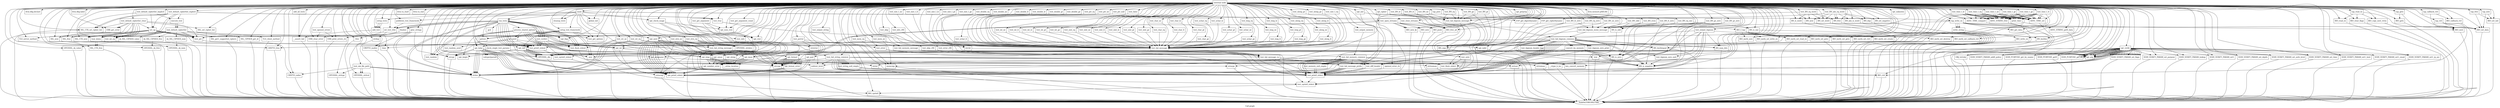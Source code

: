 digraph "Call graph" {
	label="Call graph";

	Node0x558618027050 [shape=record,label="{external node}"];
	Node0x558618027050 -> Node0x5586180270f0;
	Node0x558618027050 -> Node0x5586180271c0;
	Node0x558618027050 -> Node0x558618027390;
	Node0x558618027050 -> Node0x558617fc3070;
	Node0x558618027050 -> Node0x558617fc3380;
	Node0x558618027050 -> Node0x5586180274c0;
	Node0x558618027050 -> Node0x558617fc3150;
	Node0x558618027050 -> Node0x558617fc31c0;
	Node0x558618027050 -> Node0x558617fc32a0;
	Node0x558618027050 -> Node0x558617fc3670;
	Node0x558618027050 -> Node0x558617fc3310;
	Node0x558618027050 -> Node0x558617fc3710;
	Node0x558618027050 -> Node0x558617fc3740;
	Node0x558618027050 -> Node0x558617fc33f0;
	Node0x558618027050 -> Node0x558617fc3420;
	Node0x558618027050 -> Node0x558617fc34d0;
	Node0x558618027050 -> Node0x558617fc3540;
	Node0x558618027050 -> Node0x55861826af60;
	Node0x558618027050 -> Node0x55861826b0f0;
	Node0x558618027050 -> Node0x55861826b3e0;
	Node0x558618027050 -> Node0x55861826b310;
	Node0x558618027050 -> Node0x55861826b270;
	Node0x558618027050 -> Node0x558618027190;
	Node0x558618027050 -> Node0x55861826b510;
	Node0x558618027050 -> Node0x55861826b5e0;
	Node0x558618027050 -> Node0x55861826b680;
	Node0x558618027050 -> Node0x55861826b6f0;
	Node0x558618027050 -> Node0x55861826b760;
	Node0x558618027050 -> Node0x55861826b790;
	Node0x558618027050 -> Node0x55861826b9f0;
	Node0x558618027050 -> Node0x55861826bbe0;
	Node0x558618027050 -> Node0x55861826bc50;
	Node0x558618027050 -> Node0x55861826bcf0;
	Node0x558618027050 -> Node0x55861826bd90;
	Node0x558618027050 -> Node0x55861826be30;
	Node0x558618027050 -> Node0x55861826cf10;
	Node0x558618027050 -> Node0x55861826cfb0;
	Node0x558618027050 -> Node0x55861826d050;
	Node0x558618027050 -> Node0x55861826d0c0;
	Node0x558618027050 -> Node0x55861826d130;
	Node0x558618027050 -> Node0x55861826d240;
	Node0x558618027050 -> Node0x55861826d2b0;
	Node0x558618027050 -> Node0x558618030250;
	Node0x558618027050 -> Node0x5586180301e0;
	Node0x558618027050 -> Node0x558618030390;
	Node0x558618027050 -> Node0x5586180303c0;
	Node0x558618027050 -> Node0x558618030470;
	Node0x558618027050 -> Node0x558618030540;
	Node0x558618027050 -> Node0x5586180308f0;
	Node0x558618027050 -> Node0x558618030a00;
	Node0x558618027050 -> Node0x558618030b10;
	Node0x558618027050 -> Node0x558618030810;
	Node0x558618027050 -> Node0x558618030b40;
	Node0x558618027050 -> Node0x55861826ba20;
	Node0x558618027050 -> Node0x55861826d160;
	Node0x558618027050 -> Node0x55861826bed0;
	Node0x558618027050 -> Node0x55861826bb40;
	Node0x558618027050 -> Node0x5586180305e0;
	Node0x558618027050 -> Node0x55861826b8b0;
	Node0x558618027050 -> Node0x558618030db0;
	Node0x558618027050 -> Node0x558618030de0;
	Node0x558618027050 -> Node0x55861826b160;
	Node0x558618027050 -> Node0x558618030ff0;
	Node0x558618027050 -> Node0x558618031020;
	Node0x558618027050 -> Node0x558618031090;
	Node0x558618027050 -> Node0x5586180321a0;
	Node0x558618027050 -> Node0x55861826c220;
	Node0x558618027050 -> Node0x55861826c3a0;
	Node0x558618027050 -> Node0x55861826c3d0;
	Node0x558618027050 -> Node0x55861826c540;
	Node0x558618027050 -> Node0x55861826c570;
	Node0x558618027050 -> Node0x558617fc30a0;
	Node0x558618027050 -> Node0x55861826c740;
	Node0x558618027050 -> Node0x55861826c7e0;
	Node0x558618027050 -> Node0x55861826c880;
	Node0x558618027050 -> Node0x55861826c920;
	Node0x558618027050 -> Node0x5586180293c0;
	Node0x558618027050 -> Node0x558618029460;
	Node0x558618027050 -> Node0x558618029500;
	Node0x558618027050 -> Node0x5586180295a0;
	Node0x558618027050 -> Node0x558618029640;
	Node0x558618027050 -> Node0x5586180296e0;
	Node0x558618027050 -> Node0x558618029780;
	Node0x558618027050 -> Node0x558618029820;
	Node0x558618027050 -> Node0x5586180298c0;
	Node0x558618027050 -> Node0x558618029960;
	Node0x558618027050 -> Node0x558618029a00;
	Node0x558618027050 -> Node0x558618029aa0;
	Node0x558618027050 -> Node0x558618029b40;
	Node0x558618027050 -> Node0x558618029be0;
	Node0x558618027050 -> Node0x558618029c80;
	Node0x558618027050 -> Node0x558618029d20;
	Node0x558618027050 -> Node0x558618029dc0;
	Node0x558618027050 -> Node0x558618029e60;
	Node0x558618027050 -> Node0x558618029f00;
	Node0x558618027050 -> Node0x558618029fa0;
	Node0x558618027050 -> Node0x55861802a040;
	Node0x558618027050 -> Node0x55861802a0e0;
	Node0x558618027050 -> Node0x55861802a180;
	Node0x558618027050 -> Node0x55861802a220;
	Node0x558618027050 -> Node0x55861802a2c0;
	Node0x558618027050 -> Node0x55861802a360;
	Node0x558618027050 -> Node0x55861802a400;
	Node0x558618027050 -> Node0x55861802a4a0;
	Node0x558618027050 -> Node0x55861802a540;
	Node0x558618027050 -> Node0x55861802a5e0;
	Node0x558618027050 -> Node0x55861802a680;
	Node0x558618027050 -> Node0x55861802a720;
	Node0x558618027050 -> Node0x55861802a7c0;
	Node0x558618027050 -> Node0x55861802a860;
	Node0x558618027050 -> Node0x55861802a900;
	Node0x558618027050 -> Node0x55861802a9a0;
	Node0x558618027050 -> Node0x55861802aa40;
	Node0x558618027050 -> Node0x55861802aae0;
	Node0x558618027050 -> Node0x55861802ab80;
	Node0x558618027050 -> Node0x55861802ac20;
	Node0x558618027050 -> Node0x55861802acc0;
	Node0x558618027050 -> Node0x55861802ad60;
	Node0x558618027050 -> Node0x55861802ae00;
	Node0x558618027050 -> Node0x55861802aea0;
	Node0x558618027050 -> Node0x55861802af40;
	Node0x558618027050 -> Node0x55861802afe0;
	Node0x558618027050 -> Node0x558617fc3230;
	Node0x558618027050 -> Node0x558618027450;
	Node0x558618027050 -> Node0x55861802b0e0;
	Node0x558618027050 -> Node0x55861802b180;
	Node0x558618027050 -> Node0x55861802b340;
	Node0x558618027050 -> Node0x55861802b370;
	Node0x558618027050 -> Node0x55861802b4b0;
	Node0x558618027050 -> Node0x55861802b550;
	Node0x558618027050 -> Node0x5586180311c0;
	Node0x558618027050 -> Node0x5586180311f0;
	Node0x558618027050 -> Node0x558618031330;
	Node0x558618027050 -> Node0x558618031440;
	Node0x558618027050 -> Node0x558618031470;
	Node0x558618027050 -> Node0x558618031570;
	Node0x558618027050 -> Node0x5586180316d0;
	Node0x558618027050 -> Node0x558618031740;
	Node0x558618027050 -> Node0x5586180318a0;
	Node0x558618027050 -> Node0x5586180318d0;
	Node0x558618027050 -> Node0x558618031990;
	Node0x558618027050 -> Node0x558618031a50;
	Node0x558618027050 -> Node0x558618031b50;
	Node0x558618027050 -> Node0x558618031cd0;
	Node0x558618027050 -> Node0x558618031d00;
	Node0x558618027050 -> Node0x558618031d70;
	Node0x558618027050 -> Node0x558618031ec0;
	Node0x558618027050 -> Node0x558618031f30;
	Node0x558618027050 -> Node0x558618032080;
	Node0x558618027050 -> Node0x5586180320f0;
	Node0x558618027050 -> Node0x55861802b730;
	Node0x558618027050 -> Node0x55861802b7d0;
	Node0x558618027050 -> Node0x55861802b840;
	Node0x558618027050 -> Node0x55861802b930;
	Node0x558618027050 -> Node0x55861802b960;
	Node0x558618027050 -> Node0x55861802ba60;
	Node0x558618027050 -> Node0x55861802bb00;
	Node0x558618027050 -> Node0x55861802ba90;
	Node0x558618027050 -> Node0x55861802bc90;
	Node0x558618027050 -> Node0x55861802bed0;
	Node0x558618027050 -> Node0x55861802bf40;
	Node0x558618027050 -> Node0x55861802bf70;
	Node0x558618027050 -> Node0x55861802c020;
	Node0x558618027050 -> Node0x55861802c230;
	Node0x558618027050 -> Node0x55861802c2a0;
	Node0x558618027050 -> Node0x55861802c2d0;
	Node0x558618027050 -> Node0x55861802c500;
	Node0x558618027050 -> Node0x55861802c5d0;
	Node0x558618027050 -> Node0x55861802c6d0;
	Node0x558618027050 -> Node0x55861802c700;
	Node0x558618027050 -> Node0x55861802c880;
	Node0x558618027050 -> Node0x55861802ca00;
	Node0x558618027050 -> Node0x55861802cb80;
	Node0x558618027050 -> Node0x55861802cd00;
	Node0x558618027050 -> Node0x55861802cef0;
	Node0x558618027050 -> Node0x55861802cf60;
	Node0x558618027050 -> Node0x55861826b920;
	Node0x558618027050 -> Node0x55861826cb20;
	Node0x558618027050 -> Node0x55861802cf90;
	Node0x558618027050 -> Node0x55861802d160;
	Node0x558618027050 -> Node0x55861802d1d0;
	Node0x558618027050 -> Node0x55861802d310;
	Node0x558618027050 -> Node0x55861808ba80;
	Node0x558618027050 -> Node0x55861808baf0;
	Node0x558618027050 -> Node0x55861808bbe0;
	Node0x558618027050 -> Node0x55861826cd50;
	Node0x558618027050 -> Node0x55861808bc10;
	Node0x558618027050 -> Node0x55861808bcd0;
	Node0x558618027050 -> Node0x55861808bec0;
	Node0x558618027050 -> Node0x55861808bf70;
	Node0x558618027050 -> Node0x55861808bfa0;
	Node0x558618027050 -> Node0x55861808c220;
	Node0x558618027050 -> Node0x55861808c250;
	Node0x558618027050 -> Node0x55861808c440;
	Node0x558618027050 -> Node0x55861808c470;
	Node0x558618027050 -> Node0x55861808c660;
	Node0x558618027050 -> Node0x55861826cce0;
	Node0x558618027050 -> Node0x55861808c690;
	Node0x558618027050 -> Node0x55861808c850;
	Node0x558618027050 -> Node0x55861808c8c0;
	Node0x558618027050 -> Node0x55861808c930;
	Node0x558618027050 -> Node0x55861808c9a0;
	Node0x558618027050 -> Node0x55861808ca10;
	Node0x558618027050 -> Node0x55861808ce90;
	Node0x558618027050 -> Node0x55861808cf00;
	Node0x558618027050 -> Node0x55861808cf70;
	Node0x558618027050 -> Node0x55861808cfe0;
	Node0x558618027050 -> Node0x55861808d050;
	Node0x558618027050 -> Node0x55861808d8d0;
	Node0x558618027050 -> Node0x55861808d940;
	Node0x558618027050 -> Node0x55861808d9b0;
	Node0x558618027050 -> Node0x55861808da20;
	Node0x558618027050 -> Node0x55861826cbc0;
	Node0x558618027050 -> Node0x55861808dd90;
	Node0x558618027050 -> Node0x55861808dd20;
	Node0x558618027050 -> Node0x55861808de70;
	Node0x558618027050 -> Node0x55861826cc70;
	Node0x558618027050 -> Node0x55861808df40;
	Node0x558618027050 -> Node0x558618030a70;
	Node0x558618027050 -> Node0x558618030960;
	Node0x558618027050 -> Node0x55861826cb50;
	Node0x558618027050 -> Node0x5586180305b0;
	Node0x558618027050 -> Node0x55861808dfa0;
	Node0x558618027050 -> Node0x55861808e130;
	Node0x558618027050 -> Node0x55861808e1a0;
	Node0x558618027050 -> Node0x558618030880;
	Node0x558618027050 -> Node0x55861808e2a0;
	Node0x558618027050 -> Node0x55861826cdf0;
	Node0x558618027050 -> Node0x55861808e340;
	Node0x558618027050 -> Node0x558618030c80;
	Node0x558618027050 -> Node0x55861826bad0;
	Node0x558618027050 -> Node0x55861808e440;
	Node0x558618027050 -> Node0x55861826ce60;
	Node0x558618027050 -> Node0x55861808e540;
	Node0x558618027050 -> Node0x55861802b1b0;
	Node0x558618027050 -> Node0x558617fdde20;
	Node0x558618027050 -> Node0x558617fde530;
	Node0x558618027050 -> Node0x558618031610;
	Node0x558618027050 -> Node0x558617fde6c0;
	Node0x558618027050 -> Node0x558617fde830;
	Node0x558618027050 -> Node0x5586180317e0;
	Node0x558618027050 -> Node0x558617fdeed0;
	Node0x558618027050 -> Node0x558617fdef40;
	Node0x558618027050 -> Node0x5586180313d0;
	Node0x558618027050 -> Node0x558617fdf1b0;
	Node0x558618027050 -> Node0x558618030650;
	Node0x558618027050 -> Node0x55861808e080;
	Node0x558618027050 -> Node0x558617fdf560;
	Node0x558618027050 -> Node0x558617fdfbe0;
	Node0x558618027050 -> Node0x558617fdf600;
	Node0x558618027050 -> Node0x558617fdfe40;
	Node0x558618027050 -> Node0x558617fdf590;
	Node0x558618027050 -> Node0x558617fe0030;
	Node0x558618027050 -> Node0x558617fdf700;
	Node0x558618027050 -> Node0x558617fe00d0;
	Node0x558618027050 -> Node0x558617fdf770;
	Node0x558618027050 -> Node0x558617fe0230;
	Node0x558618027050 -> Node0x558617fdf7e0;
	Node0x558618027050 -> Node0x558617fe43c0;
	Node0x558618027050 -> Node0x558617fdf850;
	Node0x558618027050 -> Node0x558617fe44d0;
	Node0x558618027050 -> Node0x558617fdf8c0;
	Node0x558618027050 -> Node0x558617fe45c0;
	Node0x558618027050 -> Node0x558617fdf930;
	Node0x558618027050 -> Node0x558617fdfc50;
	Node0x558618027050 -> Node0x558617fe4660;
	Node0x558618027050 -> Node0x558617fdfc80;
	Node0x558618027050 -> Node0x558617fe4460;
	Node0x558618027050 -> Node0x558617fe0170;
	Node0x558618027050 -> Node0x558617fdfee0;
	Node0x558618027050 -> Node0x558617fdfe70;
	Node0x558618027050 -> Node0x558617fdff90;
	Node0x558618027050 -> Node0x558617fdfcf0;
	Node0x558618027050 -> Node0x558617fe48d0;
	Node0x5586180271c0 [shape=record,label="{test_default_cipherlist_implicit}"];
	Node0x5586180271c0 -> Node0x558618027120;
	Node0x5586180271c0 -> Node0x5586180272e0;
	Node0x5586180271c0 -> Node0x558618027270;
	Node0x5586180270f0 [shape=record,label="{setup_tests}"];
	Node0x5586180270f0 -> Node0x558618027190;
	Node0x5586180270f0 -> Node0x558618027190;
	Node0x5586180270f0 -> Node0x558618027190;
	Node0x558618027390 [shape=record,label="{test_default_cipherlist_explicit}"];
	Node0x558618027390 -> Node0x558618027120;
	Node0x558618027390 -> Node0x5586180274c0;
	Node0x558618027390 -> Node0x558618027450;
	Node0x558618027390 -> Node0x5586180274c0;
	Node0x558618027390 -> Node0x558618027450;
	Node0x558618027390 -> Node0x558618027270;
	Node0x558618027390 -> Node0x5586180272e0;
	Node0x558618027390 -> Node0x558618027270;
	Node0x558617fc3070 [shape=record,label="{test_default_cipherlist_clear}"];
	Node0x558617fc3070 -> Node0x558618027120;
	Node0x558617fc3070 -> Node0x5586180274c0;
	Node0x558617fc3070 -> Node0x558617fc30a0;
	Node0x558617fc3070 -> Node0x558617fc3150;
	Node0x558617fc3070 -> Node0x558617fc30a0;
	Node0x558617fc3070 -> Node0x558617fc31c0;
	Node0x558617fc3070 -> Node0x558617fc3230;
	Node0x558617fc3070 -> Node0x558617fc32a0;
	Node0x558617fc3070 -> Node0x558617fc30a0;
	Node0x558617fc3070 -> Node0x558617fc3150;
	Node0x558617fc3070 -> Node0x558617fc30a0;
	Node0x558617fc3070 -> Node0x558617fc3310;
	Node0x558617fc3070 -> Node0x558618027270;
	Node0x558617fc34d0 [shape=record,label="{SSL_CTX_new}"];
	Node0x558617fc34d0 -> Node0x558618027080;
	Node0x558617fc3540 [shape=record,label="{TLS_client_method}"];
	Node0x558617fc3540 -> Node0x558618027080;
	Node0x5586180272e0 [shape=record,label="{execute_test}"];
	Node0x5586180272e0 -> Node0x55861826af30;
	Node0x5586180272e0 -> Node0x55861826af30;
	Node0x55861826af30 [shape=record,label="{test_default_cipherlist}"];
	Node0x55861826af30 -> Node0x558617fc31c0;
	Node0x55861826af30 -> Node0x558617fc3230;
	Node0x55861826af30 -> Node0x55861826af60;
	Node0x55861826af30 -> Node0x558617fc3230;
	Node0x55861826af30 -> Node0x55861826b010;
	Node0x55861826af30 -> Node0x558617fc30a0;
	Node0x55861826af30 -> Node0x55861826b080;
	Node0x55861826af30 -> Node0x55861826b0f0;
	Node0x55861826af30 -> Node0x558617fc30a0;
	Node0x55861826af30 -> Node0x55861826b160;
	Node0x55861826af30 -> Node0x55861826b1d0;
	Node0x55861826af30 -> Node0x558617fc3310;
	Node0x55861826af60 [shape=record,label="{SSL_get1_supported_ciphers}"];
	Node0x55861826af60 -> Node0x558618027080;
	Node0x55861826b010 [shape=record,label="{sk_SSL_CIPHER_num}"];
	Node0x55861826b010 -> Node0x55861826b270;
	Node0x55861826bc50 [shape=record,label="{set_test_title}"];
	Node0x55861826bc50 -> Node0x55861826bcf0;
	Node0x55861826bc50 -> Node0x55861826bd90;
	Node0x55861826b080 [shape=record,label="{sk_SSL_CIPHER_value}"];
	Node0x55861826b080 -> Node0x55861826b310;
	Node0x55861826b0f0 [shape=record,label="{SSL_CIPHER_get_id}"];
	Node0x55861826b0f0 -> Node0x558618027080;
	Node0x55861802ab80 [shape=record,label="{test_double_ne}"];
	Node0x55861802ab80 -> Node0x55861826c5e0;
	Node0x55861802ac20 [shape=record,label="{test_double_lt}"];
	Node0x55861802ac20 -> Node0x55861826c5e0;
	Node0x55861802acc0 [shape=record,label="{test_double_le}"];
	Node0x55861802acc0 -> Node0x55861826c5e0;
	Node0x55861802ad60 [shape=record,label="{test_double_gt}"];
	Node0x55861802ad60 -> Node0x55861826c5e0;
	Node0x558617fdf8c0 [shape=record,label="{BIO_meth_set_destroy}"];
	Node0x558617fdf8c0 -> Node0x558618027080;
	Node0x558617fe45c0 [shape=record,label="{tap_callback_ctrl}"];
	Node0x558617fe45c0 -> Node0x558617fdfc50;
	Node0x558617fe45c0 -> Node0x558617fe4660;
	Node0x558617fdf930 [shape=record,label="{BIO_meth_set_callback_ctrl}"];
	Node0x558617fdf930 -> Node0x558618027080;
	Node0x558617fdfc50 [shape=record,label="{BIO_next}"];
	Node0x558617fdfc50 -> Node0x558618027080;
	Node0x558617fe4660 [shape=record,label="{BIO_callback_ctrl}"];
	Node0x558617fe4660 -> Node0x558618027080;
	Node0x558617fdfc80 [shape=record,label="{BIO_set_data}"];
	Node0x558617fdfc80 -> Node0x558618027080;
	Node0x558617fe4460 [shape=record,label="{BIO_set_init}"];
	Node0x558617fe4460 -> Node0x558618027080;
	Node0x558617fe0170 [shape=record,label="{BIO_gets}"];
	Node0x558617fe0170 -> Node0x558618027080;
	Node0x558617fdfee0 [shape=record,label="{BIO_read_ex}"];
	Node0x558617fdfee0 -> Node0x558618027080;
	Node0x558617fdfe70 [shape=record,label="{BIO_clear_flags}"];
	Node0x558617fdfe70 -> Node0x558618027080;
	Node0x558617fdff90 [shape=record,label="{BIO_copy_next_retry}"];
	Node0x558617fdff90 -> Node0x558618027080;
	Node0x558617fdfcf0 [shape=record,label="{BIO_get_data}"];
	Node0x558617fdfcf0 -> Node0x558618027080;
	Node0x558617fdfda0 [shape=record,label="{write_string}"];
	Node0x558617fdfda0 -> Node0x558617fe48d0;
	Node0x558617fe48d0 [shape=record,label="{BIO_write_ex}"];
	Node0x558617fe48d0 -> Node0x558618027080;
	Node0x55861802ae00 [shape=record,label="{test_double_ge}"];
	Node0x55861802ae00 -> Node0x55861826c5e0;
	Node0x55861802aea0 [shape=record,label="{test_ptr_eq}"];
	Node0x55861802aea0 -> Node0x55861826c5e0;
	Node0x55861802af40 [shape=record,label="{test_ptr_ne}"];
	Node0x55861802af40 -> Node0x55861826c5e0;
	Node0x55861802afe0 [shape=record,label="{test_ptr_null}"];
	Node0x55861802afe0 -> Node0x55861826c5e0;
	Node0x558618031610 [shape=record,label="{test_fail_bignum_message}"];
	Node0x558618031610 -> Node0x558617fde5d0;
	Node0x558618031610 -> Node0x55861826d160;
	Node0x558617fde5d0 [shape=record,label="{test_fail_bignum_common}"];
	Node0x558617fde5d0 -> Node0x558618030db0;
	Node0x558617fde5d0 -> Node0x558617fde6c0;
	Node0x558617fde5d0 -> Node0x558618031b50;
	Node0x558617fde5d0 -> Node0x558617fde6c0;
	Node0x558617fde5d0 -> Node0x558618031b50;
	Node0x558617fde5d0 -> Node0x558617fde600;
	Node0x558617fde5d0 -> Node0x558617fde7c0;
	Node0x558617fde5d0 -> Node0x558617fddca0;
	Node0x558617fde5d0 -> Node0x558617fde600;
	Node0x558617fde5d0 -> Node0x558617fde7c0;
	Node0x558617fde5d0 -> Node0x558617fde7c0;
	Node0x558617fde5d0 -> Node0x558618031570;
	Node0x558617fde5d0 -> Node0x558617fddca0;
	Node0x558617fde5d0 -> Node0x558617fde600;
	Node0x558617fde5d0 -> Node0x558618030250;
	Node0x558617fde5d0 -> Node0x55861826d160;
	Node0x558617fde5d0 -> Node0x558617fde830;
	Node0x558617fde5d0 -> Node0x558617fde830;
	Node0x558617fde5d0 -> Node0x558617fdecb0;
	Node0x558617fde5d0 -> Node0x558617fdecb0;
	Node0x558617fde5d0 -> Node0x55861826d160;
	Node0x558617fde5d0 -> Node0x55861826d160;
	Node0x558617fde5d0 -> Node0x55861826d160;
	Node0x558617fde5d0 -> Node0x55861826d160;
	Node0x558617fde5d0 -> Node0x55861826d160;
	Node0x558617fde5d0 -> Node0x55861826d160;
	Node0x558617fde5d0 -> Node0x55861826ce60;
	Node0x558617fde5d0 -> Node0x558617fc3740;
	Node0x558617fde6c0 [shape=record,label="{BN_num_bits}"];
	Node0x558617fde6c0 -> Node0x558618027080;
	Node0x558617fde600 [shape=record,label="{test_bignum_header_line}"];
	Node0x558617fde600 -> Node0x55861826d160;
	Node0x558617fde7c0 [shape=record,label="{test_bignum_zero_print}"];
	Node0x558617fde7c0 -> Node0x558617fded80;
	Node0x558617fde7c0 -> Node0x55861826d160;
	Node0x558617fde830 [shape=record,label="{BN_bn2binpad}"];
	Node0x558617fde830 -> Node0x558618027080;
	Node0x558617fdecb0 [shape=record,label="{convert_bn_memory}"];
	Node0x558617fdecb0 -> Node0x558618031740;
	Node0x558617fdecb0 -> Node0x558617fdee50;
	Node0x558617fdecb0 -> Node0x558618031b50;
	Node0x558617fdecb0 -> Node0x558618031b50;
	Node0x558617fdecb0 -> Node0x558618031b50;
	Node0x558617fdecb0 -> Node0x55861826d2b0;
	Node0x558617fdecb0 -> Node0x5586180301e0;
	Node0x558617fdee50 [shape=record,label="{hex_convert_memory}"];
	Node0x558617fded80 [shape=record,label="{test_bignum_zero_null}"];
	Node0x558617fded80 -> Node0x558618031b50;
	Node0x5586180317e0 [shape=record,label="{test_fail_bignum_mono_message}"];
	Node0x5586180317e0 -> Node0x558617fde5d0;
	Node0x5586180317e0 -> Node0x55861826d160;
	Node0x558617fdeed0 [shape=record,label="{test_output_bignum}"];
	Node0x558617fdeed0 -> Node0x558618031740;
	Node0x558617fdeed0 -> Node0x558617fded80;
	Node0x558617fdeed0 -> Node0x55861826d160;
	Node0x558617fdeed0 -> Node0x558617fde6c0;
	Node0x558617fdeed0 -> Node0x558617fdef40;
	Node0x558617fdeed0 -> Node0x558617fdee50;
	Node0x558617fdeed0 -> Node0x558618031b50;
	Node0x558617fdeed0 -> Node0x55861826d160;
	Node0x558617fdeed0 -> Node0x558617fde5d0;
	Node0x558617fdef40 [shape=record,label="{BN_bn2bin}"];
	Node0x558617fdef40 -> Node0x558618027080;
	Node0x5586180313d0 [shape=record,label="{test_fail_memory_message}"];
	Node0x5586180313d0 -> Node0x558617fdf180;
	Node0x5586180313d0 -> Node0x55861826d160;
	Node0x558617fdf180 [shape=record,label="{test_fail_memory_common}"];
	Node0x558617fdf180 -> Node0x558618030db0;
	Node0x558617fdf180 -> Node0x558617fdf220;
	Node0x558617fdf180 -> Node0x558617fddca0;
	Node0x558617fdf180 -> Node0x558617fdf220;
	Node0x558617fdf180 -> Node0x558617fdf220;
	Node0x558617fdf180 -> Node0x558618031330;
	Node0x558617fdf180 -> Node0x558617fddca0;
	Node0x558617fdf180 -> Node0x558617fdee50;
	Node0x558617fdf180 -> Node0x558617fdee50;
	Node0x558617fdf180 -> Node0x55861826d160;
	Node0x558617fdf180 -> Node0x558617fdf220;
	Node0x558617fdf180 -> Node0x55861826d160;
	Node0x558617fdf180 -> Node0x558617fdf220;
	Node0x558617fdf180 -> Node0x55861826d160;
	Node0x558617fdf180 -> Node0x55861826d160;
	Node0x558617fdf180 -> Node0x55861826ce60;
	Node0x558617fdf220 [shape=record,label="{test_memory_null_empty}"];
	Node0x558617fdf220 -> Node0x55861826d160;
	Node0x558617fdf220 -> Node0x55861826d160;
	Node0x558617fdf1b0 [shape=record,label="{test_output_memory}"];
	Node0x558617fdf1b0 -> Node0x558617fdf180;
	Node0x558617fc3380 [shape=record,label="{llvm.dbg.declare}"];
	Node0x558618027120 [shape=record,label="{set_up}"];
	Node0x558618027120 -> Node0x558617fc33f0;
	Node0x558618027120 -> Node0x558617fc3230;
	Node0x558618027120 -> Node0x558617fc3420;
	Node0x558618027120 -> Node0x558617fc34d0;
	Node0x558618027120 -> Node0x558617fc3230;
	Node0x558618027120 -> Node0x558617fc3540;
	Node0x558618027120 -> Node0x558617fc34d0;
	Node0x558618027120 -> Node0x558617fc3230;
	Node0x558618027120 -> Node0x558618027270;
	Node0x5586180274c0 [shape=record,label="{SSL_CTX_set_cipher_list}"];
	Node0x5586180274c0 -> Node0x558618027080;
	Node0x558617fc3150 [shape=record,label="{ERR_get_error}"];
	Node0x558617fc3150 -> Node0x558618027080;
	Node0x558617fc31c0 [shape=record,label="{SSL_new}"];
	Node0x558617fc31c0 -> Node0x558618027080;
	Node0x558617fc32a0 [shape=record,label="{SSL_set_cipher_list}"];
	Node0x558617fc32a0 -> Node0x558618027080;
	Node0x558617fc3670 [shape=record,label="{llvm.dbg.label}"];
	Node0x558617fc3310 [shape=record,label="{SSL_free}"];
	Node0x558617fc3310 -> Node0x558618027080;
	Node0x558618027270 [shape=record,label="{tear_down}"];
	Node0x558618027270 -> Node0x558617fc3710;
	Node0x558618027270 -> Node0x558617fc3710;
	Node0x558618027270 -> Node0x558617fc3740;
	Node0x558617fc3710 [shape=record,label="{SSL_CTX_free}"];
	Node0x558617fc3710 -> Node0x558618027080;
	Node0x558617fc3740 [shape=record,label="{CRYPTO_free}"];
	Node0x558617fc3740 -> Node0x558618027080;
	Node0x558617fc33f0 [shape=record,label="{CRYPTO_zalloc}"];
	Node0x558617fc33f0 -> Node0x558618027080;
	Node0x558617fc3420 [shape=record,label="{TLS_server_method}"];
	Node0x558617fc3420 -> Node0x558618027080;
	Node0x55861802a0e0 [shape=record,label="{test_long_lt}"];
	Node0x55861802a0e0 -> Node0x55861826c5e0;
	Node0x55861802a180 [shape=record,label="{test_long_le}"];
	Node0x55861802a180 -> Node0x55861826c5e0;
	Node0x55861802a220 [shape=record,label="{test_long_gt}"];
	Node0x55861802a220 -> Node0x55861826c5e0;
	Node0x55861802a2c0 [shape=record,label="{test_long_ge}"];
	Node0x55861802a2c0 -> Node0x55861826c5e0;
	Node0x55861802a360 [shape=record,label="{test_ulong_eq}"];
	Node0x55861802a360 -> Node0x55861826c5e0;
	Node0x55861802a400 [shape=record,label="{test_ulong_ne}"];
	Node0x55861802a400 -> Node0x55861826c5e0;
	Node0x55861802a4a0 [shape=record,label="{test_ulong_lt}"];
	Node0x55861802a4a0 -> Node0x55861826c5e0;
	Node0x55861802a540 [shape=record,label="{test_ulong_le}"];
	Node0x55861802a540 -> Node0x55861826c5e0;
	Node0x55861802a5e0 [shape=record,label="{test_ulong_gt}"];
	Node0x55861802a5e0 -> Node0x55861826c5e0;
	Node0x55861802a680 [shape=record,label="{test_ulong_ge}"];
	Node0x55861802a680 -> Node0x55861826c5e0;
	Node0x55861802a720 [shape=record,label="{test_size_t_eq}"];
	Node0x55861802a720 -> Node0x55861826c5e0;
	Node0x55861802a7c0 [shape=record,label="{test_size_t_ne}"];
	Node0x55861802a7c0 -> Node0x55861826c5e0;
	Node0x55861802a860 [shape=record,label="{test_size_t_lt}"];
	Node0x55861802a860 -> Node0x55861826c5e0;
	Node0x55861802a900 [shape=record,label="{test_size_t_le}"];
	Node0x55861802a900 -> Node0x55861826c5e0;
	Node0x55861802a9a0 [shape=record,label="{test_size_t_gt}"];
	Node0x55861802a9a0 -> Node0x55861826c5e0;
	Node0x55861802aa40 [shape=record,label="{test_size_t_ge}"];
	Node0x55861802aa40 -> Node0x55861826c5e0;
	Node0x55861802aae0 [shape=record,label="{test_double_eq}"];
	Node0x55861802aae0 -> Node0x55861826c5e0;
	Node0x55861808e130 [shape=record,label="{BIO_new}"];
	Node0x55861808e130 -> Node0x558618027080;
	Node0x55861808e1a0 [shape=record,label="{BIO_push}"];
	Node0x55861808e1a0 -> Node0x558618027080;
	Node0x558618030880 [shape=record,label="{test_close_streams}"];
	Node0x558618030880 -> Node0x55861808e2a0;
	Node0x558618030880 -> Node0x55861808e2a0;
	Node0x55861808e2a0 [shape=record,label="{BIO_free_all}"];
	Node0x55861808e2a0 -> Node0x558618027080;
	Node0x55861826cdf0 [shape=record,label="{test_vprintf_stdout}"];
	Node0x55861826cdf0 -> Node0x55861808e340;
	Node0x55861808e340 [shape=record,label="{BIO_vprintf}"];
	Node0x55861808e340 -> Node0x558618027080;
	Node0x558618030c80 [shape=record,label="{test_vprintf_stderr}"];
	Node0x558618030c80 -> Node0x55861808e340;
	Node0x55861826bad0 [shape=record,label="{test_flush_stdout}"];
	Node0x55861826bad0 -> Node0x55861808e440;
	Node0x55861808e440 [shape=record,label="{BIO_ctrl}"];
	Node0x55861808e440 -> Node0x558618027080;
	Node0x55861826ce60 [shape=record,label="{test_flush_stderr}"];
	Node0x55861826ce60 -> Node0x55861808e440;
	Node0x55861808e540 [shape=record,label="{openssl_error_cb}"];
	Node0x55861808e540 -> Node0x55861826d160;
	Node0x55861802b1b0 [shape=record,label="{test_fail_string_message}"];
	Node0x55861802b1b0 -> Node0x55861808e5e0;
	Node0x55861802b1b0 -> Node0x55861826d160;
	Node0x55861808e5e0 [shape=record,label="{test_fail_string_common}"];
	Node0x55861808e5e0 -> Node0x55861826b680;
	Node0x55861808e5e0 -> Node0x558618030db0;
	Node0x55861808e5e0 -> Node0x55861808e610;
	Node0x55861808e5e0 -> Node0x558617fddca0;
	Node0x55861808e5e0 -> Node0x55861808e610;
	Node0x55861808e5e0 -> Node0x55861808e610;
	Node0x55861808e5e0 -> Node0x55861826d130;
	Node0x55861808e5e0 -> Node0x558617fddca0;
	Node0x55861808e5e0 -> Node0x558617fdde20;
	Node0x55861808e5e0 -> Node0x558617fdde20;
	Node0x55861808e5e0 -> Node0x55861826d160;
	Node0x55861808e5e0 -> Node0x55861808e610;
	Node0x55861808e5e0 -> Node0x55861826d160;
	Node0x55861808e5e0 -> Node0x55861808e610;
	Node0x55861808e5e0 -> Node0x55861826d160;
	Node0x55861808e5e0 -> Node0x55861826d160;
	Node0x55861808e5e0 -> Node0x55861826ce60;
	Node0x55861808e610 [shape=record,label="{test_string_null_empty}"];
	Node0x55861808e610 -> Node0x55861826d160;
	Node0x55861808e610 -> Node0x55861826d160;
	Node0x558617fddca0 [shape=record,label="{test_diff_header}"];
	Node0x558617fddca0 -> Node0x55861826d160;
	Node0x558617fddca0 -> Node0x55861826d160;
	Node0x558617fdde20 [shape=record,label="{__ctype_b_loc}"];
	Node0x558617fdde20 -> Node0x558618027080;
	Node0x558617fde530 [shape=record,label="{test_output_string}"];
	Node0x558617fde530 -> Node0x55861808e5e0;
	Node0x55861826b1d0 [shape=record,label="{sk_SSL_CIPHER_free}"];
	Node0x55861826b1d0 -> Node0x55861826b3e0;
	Node0x55861826b3e0 [shape=record,label="{OPENSSL_sk_free}"];
	Node0x55861826b3e0 -> Node0x558618027080;
	Node0x55861826b310 [shape=record,label="{OPENSSL_sk_value}"];
	Node0x55861826b310 -> Node0x558618027080;
	Node0x55861826b270 [shape=record,label="{OPENSSL_sk_num}"];
	Node0x55861826b270 -> Node0x558618027080;
	Node0x558618027190 [shape=record,label="{add_test}"];
	Node0x558618027190 -> Node0x55861826b510;
	Node0x55861826b510 [shape=record,label="{__assert_fail}"];
	Node0x55861826b510 -> Node0x558618027080;
	Node0x55861826b5e0 [shape=record,label="{add_all_tests}"];
	Node0x55861826b5e0 -> Node0x55861826b510;
	Node0x55861826b680 [shape=record,label="{subtest_level}"];
	Node0x55861826b6f0 [shape=record,label="{setup_test_framework}"];
	Node0x55861826b6f0 -> Node0x55861826b760;
	Node0x55861826b6f0 -> Node0x55861826b760;
	Node0x55861826b6f0 -> Node0x55861826b790;
	Node0x55861826b6f0 -> Node0x55861826b790;
	Node0x55861826b6f0 -> Node0x55861826b840;
	Node0x55861826b6f0 -> Node0x55861826b8b0;
	Node0x55861826b6f0 -> Node0x55861826b920;
	Node0x55861826b760 [shape=record,label="{getenv}"];
	Node0x55861826b760 -> Node0x558618027080;
	Node0x55861826b790 [shape=record,label="{atoi}"];
	Node0x55861826b790 -> Node0x558618027080;
	Node0x55861826b840 [shape=record,label="{set_seed}"];
	Node0x55861826b840 -> Node0x55861826b9f0;
	Node0x55861826b840 -> Node0x55861826b680;
	Node0x55861826b840 -> Node0x55861826ba20;
	Node0x55861826b840 -> Node0x55861826bad0;
	Node0x55861826b840 -> Node0x55861826bb40;
	Node0x55861826b9f0 [shape=record,label="{time}"];
	Node0x55861826b9f0 -> Node0x558618027080;
	Node0x55861826bbe0 [shape=record,label="{pulldown_test_framework}"];
	Node0x55861826bbe0 -> Node0x55861826bc50;
	Node0x55861826bcf0 [shape=record,label="{free}"];
	Node0x55861826bcf0 -> Node0x558618027080;
	Node0x55861826bd90 [shape=record,label="{strdup}"];
	Node0x55861826bd90 -> Node0x558618027080;
	Node0x55861826be30 [shape=record,label="{run_tests}"];
	Node0x55861826be30 -> Node0x55861826bea0;
	Node0x55861826be30 -> Node0x55861826ba20;
	Node0x55861826be30 -> Node0x55861826ba20;
	Node0x55861826be30 -> Node0x55861826ba20;
	Node0x55861826be30 -> Node0x55861826bad0;
	Node0x55861826be30 -> Node0x55861826bed0;
	Node0x55861826be30 -> Node0x55861826ba20;
	Node0x55861826be30 -> Node0x55861826ba20;
	Node0x55861826be30 -> Node0x55861826bad0;
	Node0x55861826be30 -> Node0x55861826bc50;
	Node0x55861826be30 -> Node0x558618027080;
	Node0x55861826be30 -> Node0x55861826bf40;
	Node0x55861826be30 -> Node0x55861826ca40;
	Node0x55861826be30 -> Node0x55861826ba20;
	Node0x55861826be30 -> Node0x55861826ba20;
	Node0x55861826be30 -> Node0x55861826bad0;
	Node0x55861826be30 -> Node0x55861826bed0;
	Node0x55861826be30 -> Node0x55861826cab0;
	Node0x55861826be30 -> Node0x55861826bc50;
	Node0x55861826be30 -> Node0x558618027080;
	Node0x55861826be30 -> Node0x55861826ca40;
	Node0x55861826be30 -> Node0x55861826bf40;
	Node0x55861826be30 -> Node0x55861826bf40;
	Node0x55861826be30 -> Node0x55861826bf40;
	Node0x55861826bea0 [shape=record,label="{process_shared_options}"];
	Node0x55861826bea0 -> Node0x55861826cb20;
	Node0x55861826bea0 -> Node0x55861826cbc0;
	Node0x55861826bea0 -> Node0x55861826b8b0;
	Node0x55861826bea0 -> Node0x55861826cb50;
	Node0x55861826bea0 -> Node0x55861826cc70;
	Node0x55861826bea0 -> Node0x55861826cce0;
	Node0x55861826bea0 -> Node0x55861826cc70;
	Node0x55861826bea0 -> Node0x55861826cce0;
	Node0x55861826bea0 -> Node0x55861826cd50;
	Node0x55861826bea0 -> Node0x55861826cce0;
	Node0x55861826bea0 -> Node0x55861826cd50;
	Node0x55861826bea0 -> Node0x55861826cce0;
	Node0x55861826bea0 -> Node0x55861826cd50;
	Node0x55861826bea0 -> Node0x55861826b840;
	Node0x55861826bea0 -> Node0x55861826cdc0;
	Node0x55861826bf40 [shape=record,label="{test_verdict}"];
	Node0x55861826bf40 -> Node0x55861826bad0;
	Node0x55861826bf40 -> Node0x55861826ce60;
	Node0x55861826bf40 -> Node0x55861826ba20;
	Node0x55861826bf40 -> Node0x55861826cdf0;
	Node0x55861826bf40 -> Node0x55861826ba20;
	Node0x55861826bf40 -> Node0x55861826ba20;
	Node0x55861826bf40 -> Node0x55861826bad0;
	Node0x55861826ca40 [shape=record,label="{finalize}"];
	Node0x55861826ca40 -> Node0x55861826cf10;
	Node0x55861826ca40 -> Node0x55861826cfb0;
	Node0x55861826cab0 [shape=record,label="{gcd}"];
	Node0x55861826cf10 [shape=record,label="{ERR_clear_error}"];
	Node0x55861826cf10 -> Node0x558618027080;
	Node0x5586180296e0 [shape=record,label="{test_uint_gt}"];
	Node0x5586180296e0 -> Node0x55861826c5e0;
	Node0x558618029780 [shape=record,label="{test_uint_ge}"];
	Node0x558618029780 -> Node0x55861826c5e0;
	Node0x558618029820 [shape=record,label="{test_char_eq}"];
	Node0x558618029820 -> Node0x55861826c5e0;
	Node0x5586180298c0 [shape=record,label="{test_char_ne}"];
	Node0x5586180298c0 -> Node0x55861826c5e0;
	Node0x558618029960 [shape=record,label="{test_char_lt}"];
	Node0x558618029960 -> Node0x55861826c5e0;
	Node0x558618029a00 [shape=record,label="{test_char_le}"];
	Node0x558618029a00 -> Node0x55861826c5e0;
	Node0x558618029aa0 [shape=record,label="{test_char_gt}"];
	Node0x558618029aa0 -> Node0x55861826c5e0;
	Node0x558618029b40 [shape=record,label="{test_char_ge}"];
	Node0x558618029b40 -> Node0x55861826c5e0;
	Node0x55861826cfb0 [shape=record,label="{ERR_print_errors_cb}"];
	Node0x55861826cfb0 -> Node0x558618027080;
	Node0x55861826d050 [shape=record,label="{llvm.va_start}"];
	Node0x55861826d0c0 [shape=record,label="{llvm.va_end}"];
	Node0x55861826cdc0 [shape=record,label="{check_single_test_params}"];
	Node0x55861826cdc0 -> Node0x55861826d130;
	Node0x55861826cdc0 -> Node0x55861826b790;
	Node0x55861826cdc0 -> Node0x55861826d160;
	Node0x55861826cdc0 -> Node0x55861826d160;
	Node0x55861826cdc0 -> Node0x55861826d160;
	Node0x55861826d130 [shape=record,label="{strcmp}"];
	Node0x55861826d130 -> Node0x558618027080;
	Node0x55861826d240 [shape=record,label="{glue_strings}"];
	Node0x55861826d240 -> Node0x55861826d2b0;
	Node0x55861826d240 -> Node0x558618030250;
	Node0x55861826d240 -> Node0x558617fc3230;
	Node0x55861826d240 -> Node0x5586180301e0;
	Node0x55861826d240 -> Node0x55861826d2b0;
	Node0x55861826d2b0 [shape=record,label="{strlen}"];
	Node0x55861826d2b0 -> Node0x558618027080;
	Node0x558618030250 [shape=record,label="{CRYPTO_malloc}"];
	Node0x558618030250 -> Node0x558618027080;
	Node0x5586180301e0 [shape=record,label="{strcpy}"];
	Node0x5586180301e0 -> Node0x558618027080;
	Node0x558618030390 [shape=record,label="{test_mk_file_path}"];
	Node0x558618030390 -> Node0x55861826d2b0;
	Node0x558618030390 -> Node0x55861826d2b0;
	Node0x558618030390 -> Node0x55861826d2b0;
	Node0x558618030390 -> Node0x558617fc33f0;
	Node0x558618030390 -> Node0x5586180303c0;
	Node0x558618030390 -> Node0x558618030470;
	Node0x558618030390 -> Node0x558618030470;
	Node0x5586180303c0 [shape=record,label="{OPENSSL_strlcpy}"];
	Node0x5586180303c0 -> Node0x558618027080;
	Node0x558618030470 [shape=record,label="{OPENSSL_strlcat}"];
	Node0x558618030470 -> Node0x558618027080;
	Node0x558618030540 [shape=record,label="{main}"];
	Node0x558618030540 -> Node0x5586180305b0;
	Node0x558618030540 -> Node0x558618030650;
	Node0x558618030540 -> Node0x55861826d160;
	Node0x558618030540 -> Node0x55861826b6f0;
	Node0x558618030540 -> Node0x5586180270f0;
	Node0x558618030540 -> Node0x55861826be30;
	Node0x558618030540 -> Node0x5586180305e0;
	Node0x558618030540 -> Node0x558618030810;
	Node0x558618030540 -> Node0x55861826b8b0;
	Node0x558618030540 -> Node0x55861826cb50;
	Node0x558618030540 -> Node0x55861826bbe0;
	Node0x558618030540 -> Node0x558618030880;
	Node0x5586180308f0 [shape=record,label="{test_get_argument_count}"];
	Node0x5586180308f0 -> Node0x558618030960;
	Node0x558618030a00 [shape=record,label="{test_get_argument}"];
	Node0x558618030a00 -> Node0x558618030a70;
	Node0x558618030a00 -> Node0x558618030b10;
	Node0x558618030a00 -> Node0x558618030960;
	Node0x558618030b10 [shape=record,label="{OPENSSL_die}"];
	Node0x558618030b10 -> Node0x558618027080;
	Node0x558618030810 [shape=record,label="{opt_check_usage}"];
	Node0x558618030810 -> Node0x558618030a70;
	Node0x558618030810 -> Node0x558618030960;
	Node0x558618030810 -> Node0x55861826d160;
	Node0x558618030810 -> Node0x55861826d160;
	Node0x558618030b40 [shape=record,label="{opt_printf_stderr}"];
	Node0x558618030b40 -> Node0x558618030c80;
	Node0x55861826ba20 [shape=record,label="{test_printf_stdout}"];
	Node0x55861826ba20 -> Node0x55861826cdf0;
	Node0x55861826d160 [shape=record,label="{test_printf_stderr}"];
	Node0x55861826d160 -> Node0x558618030c80;
	Node0x55861826bed0 [shape=record,label="{test_random}"];
	Node0x55861826bb40 [shape=record,label="{test_random_seed}"];
	Node0x55861826bb40 -> Node0x55861826bed0;
	Node0x5586180305e0 [shape=record,label="{cleanup_tests}"];
	Node0x55861826b8b0 [shape=record,label="{test_get_options}"];
	Node0x558618030db0 [shape=record,label="{test_fail_message_prefix}"];
	Node0x558618030db0 -> Node0x55861826d160;
	Node0x558618030db0 -> Node0x55861826d160;
	Node0x558618030db0 -> Node0x55861826d160;
	Node0x558618030db0 -> Node0x55861826d160;
	Node0x558618030db0 -> Node0x55861826d160;
	Node0x558618030db0 -> Node0x55861826d160;
	Node0x558618030de0 [shape=record,label="{test_info_c90}"];
	Node0x558618030de0 -> Node0x558618030f20;
	Node0x558618030f20 [shape=record,label="{test_fail_message_va}"];
	Node0x558618030f20 -> Node0x558618030db0;
	Node0x558618030f20 -> Node0x558618030c80;
	Node0x558618030f20 -> Node0x55861826d160;
	Node0x558618030f20 -> Node0x55861826ce60;
	Node0x55861826b160 [shape=record,label="{test_info}"];
	Node0x55861826b160 -> Node0x558618030f20;
	Node0x558618030ff0 [shape=record,label="{test_error_c90}"];
	Node0x558618030ff0 -> Node0x558618030f20;
	Node0x558618030ff0 -> Node0x55861826d160;
	Node0x558618031020 [shape=record,label="{test_error}"];
	Node0x558618031020 -> Node0x558618030f20;
	Node0x558618031020 -> Node0x55861826d160;
	Node0x558618031090 [shape=record,label="{test_perror}"];
	Node0x558618031090 -> Node0x5586180321a0;
	Node0x558618031090 -> Node0x55861826c220;
	Node0x558618031090 -> Node0x558618031020;
	Node0x5586180321a0 [shape=record,label="{__errno_location}"];
	Node0x5586180321a0 -> Node0x558618027080;
	Node0x55861826c220 [shape=record,label="{strerror}"];
	Node0x55861826c220 -> Node0x558618027080;
	Node0x55861826c3a0 [shape=record,label="{test_note}"];
	Node0x55861826c3a0 -> Node0x558618030c80;
	Node0x55861826c3a0 -> Node0x55861826d160;
	Node0x55861826c3a0 -> Node0x55861826ce60;
	Node0x55861826c3d0 [shape=record,label="{test_skip}"];
	Node0x55861826c3d0 -> Node0x558618030f20;
	Node0x55861826c540 [shape=record,label="{test_skip_c90}"];
	Node0x55861826c540 -> Node0x558618030f20;
	Node0x55861826c540 -> Node0x55861826d160;
	Node0x55861826c570 [shape=record,label="{test_openssl_errors}"];
	Node0x55861826c570 -> Node0x55861826cfb0;
	Node0x55861826c570 -> Node0x55861826cf10;
	Node0x558617fc3230 [shape=record,label="{test_ptr}"];
	Node0x558617fc3230 -> Node0x55861826c5e0;
	Node0x558618027450 [shape=record,label="{test_true}"];
	Node0x558618027450 -> Node0x55861826c5e0;
	Node0x55861802b0e0 [shape=record,label="{test_false}"];
	Node0x55861802b0e0 -> Node0x55861826c5e0;
	Node0x55861802b180 [shape=record,label="{test_str_eq}"];
	Node0x55861802b180 -> Node0x55861826d130;
	Node0x55861802b180 -> Node0x55861826d2b0;
	Node0x55861802b180 -> Node0x55861826d2b0;
	Node0x55861802b180 -> Node0x55861802b1b0;
	Node0x55861802b340 [shape=record,label="{test_str_ne}"];
	Node0x55861802b340 -> Node0x55861826d130;
	Node0x55861802b340 -> Node0x55861826d2b0;
	Node0x55861802b340 -> Node0x55861826d2b0;
	Node0x55861802b340 -> Node0x55861802b1b0;
	Node0x55861802b370 [shape=record,label="{test_strn_eq}"];
	Node0x55861802b370 -> Node0x55861802b4b0;
	Node0x55861802b370 -> Node0x55861802b550;
	Node0x55861802b370 -> Node0x55861802b550;
	Node0x55861802b370 -> Node0x55861802b1b0;
	Node0x55861802b4b0 [shape=record,label="{strncmp}"];
	Node0x55861802b4b0 -> Node0x558618027080;
	Node0x55861802b550 [shape=record,label="{OPENSSL_strnlen}"];
	Node0x55861802b550 -> Node0x558618027080;
	Node0x5586180311c0 [shape=record,label="{test_strn_ne}"];
	Node0x5586180311c0 -> Node0x55861802b4b0;
	Node0x5586180311c0 -> Node0x55861802b550;
	Node0x5586180311c0 -> Node0x55861802b550;
	Node0x5586180311c0 -> Node0x55861802b1b0;
	Node0x558617fc30a0 [shape=record,label="{test_int_eq}"];
	Node0x558617fc30a0 -> Node0x55861826c5e0;
	Node0x55861826c5e0 [shape=record,label="{test_fail_message}"];
	Node0x55861826c5e0 -> Node0x558618030f20;
	Node0x55861826c740 [shape=record,label="{test_int_ne}"];
	Node0x55861826c740 -> Node0x55861826c5e0;
	Node0x55861826c7e0 [shape=record,label="{test_int_lt}"];
	Node0x55861826c7e0 -> Node0x55861826c5e0;
	Node0x55861826c880 [shape=record,label="{test_int_le}"];
	Node0x55861826c880 -> Node0x55861826c5e0;
	Node0x55861826c920 [shape=record,label="{test_int_gt}"];
	Node0x55861826c920 -> Node0x55861826c5e0;
	Node0x5586180293c0 [shape=record,label="{test_int_ge}"];
	Node0x5586180293c0 -> Node0x55861826c5e0;
	Node0x558618029460 [shape=record,label="{test_uint_eq}"];
	Node0x558618029460 -> Node0x55861826c5e0;
	Node0x558618029500 [shape=record,label="{test_uint_ne}"];
	Node0x558618029500 -> Node0x55861826c5e0;
	Node0x5586180295a0 [shape=record,label="{test_uint_lt}"];
	Node0x5586180295a0 -> Node0x55861826c5e0;
	Node0x558618029640 [shape=record,label="{test_uint_le}"];
	Node0x558618029640 -> Node0x55861826c5e0;
	Node0x55861826b920 [shape=record,label="{opt_init}"];
	Node0x55861826b920 -> Node0x55861826cb20;
	Node0x55861826b920 -> Node0x55861802cd00;
	Node0x55861826b920 -> Node0x558618030b10;
	Node0x55861826b920 -> Node0x558618030b10;
	Node0x55861826b920 -> Node0x558618030b10;
	Node0x55861826b920 -> Node0x55861826d130;
	Node0x55861826b920 -> Node0x558618030b10;
	Node0x55861826b920 -> Node0x558618030b10;
	Node0x55861826b920 -> Node0x558618030b10;
	Node0x55861826cb20 [shape=record,label="{opt_begin}"];
	Node0x55861802cf90 [shape=record,label="{opt_format_error}"];
	Node0x55861802cf90 -> Node0x558618030b40;
	Node0x55861802cf90 -> Node0x558618030b40;
	Node0x55861802cf90 -> Node0x558618030b40;
	Node0x55861802d160 [shape=record,label="{opt_format}"];
	Node0x55861802d160 -> Node0x55861802cf90;
	Node0x55861802d160 -> Node0x55861802cf90;
	Node0x55861802d160 -> Node0x55861802cf90;
	Node0x55861802d160 -> Node0x55861826d130;
	Node0x55861802d160 -> Node0x55861826d130;
	Node0x55861802d160 -> Node0x55861802cf90;
	Node0x55861802d160 -> Node0x55861802cf90;
	Node0x55861802d160 -> Node0x55861802cf90;
	Node0x55861802d160 -> Node0x55861802cf90;
	Node0x55861802d160 -> Node0x55861802cf90;
	Node0x55861802d160 -> Node0x55861802cf90;
	Node0x55861802d160 -> Node0x55861826d130;
	Node0x55861802d160 -> Node0x55861826d130;
	Node0x55861802d160 -> Node0x55861802cf90;
	Node0x55861802d160 -> Node0x55861826d130;
	Node0x55861802d160 -> Node0x55861826d130;
	Node0x55861802d160 -> Node0x55861802cf90;
	Node0x55861802d160 -> Node0x55861826d130;
	Node0x55861802d160 -> Node0x55861826d130;
	Node0x55861802d160 -> Node0x55861826d130;
	Node0x55861802d160 -> Node0x55861826d130;
	Node0x55861802d160 -> Node0x55861802cf90;
	Node0x55861802d1d0 [shape=record,label="{opt_cipher}"];
	Node0x55861802d1d0 -> Node0x55861802d310;
	Node0x55861802d1d0 -> Node0x558618030b40;
	Node0x55861802d310 [shape=record,label="{EVP_get_cipherbyname}"];
	Node0x55861802d310 -> Node0x558618027080;
	Node0x55861808ba80 [shape=record,label="{opt_md}"];
	Node0x55861808ba80 -> Node0x55861808baf0;
	Node0x55861808ba80 -> Node0x558618030b40;
	Node0x55861808baf0 [shape=record,label="{EVP_get_digestbyname}"];
	Node0x55861808baf0 -> Node0x558618027080;
	Node0x55861808bbe0 [shape=record,label="{opt_pair}"];
	Node0x55861808bbe0 -> Node0x55861826d130;
	Node0x55861808bbe0 -> Node0x558618030b40;
	Node0x55861808bbe0 -> Node0x558618030b40;
	Node0x55861826cd50 [shape=record,label="{opt_int}"];
	Node0x55861826cd50 -> Node0x55861808bc10;
	Node0x55861826cd50 -> Node0x558618030b40;
	Node0x55861808bc10 [shape=record,label="{opt_long}"];
	Node0x55861808bc10 -> Node0x5586180321a0;
	Node0x55861808bc10 -> Node0x5586180321a0;
	Node0x55861808bc10 -> Node0x55861808bcd0;
	Node0x55861808bc10 -> Node0x5586180321a0;
	Node0x55861808bc10 -> Node0x5586180321a0;
	Node0x55861808bc10 -> Node0x55861808be60;
	Node0x55861808bc10 -> Node0x5586180321a0;
	Node0x55861808bc10 -> Node0x5586180321a0;
	Node0x55861808bcd0 [shape=record,label="{strtol}"];
	Node0x55861808bcd0 -> Node0x558618027080;
	Node0x55861808be60 [shape=record,label="{opt_number_error}"];
	Node0x55861808be60 -> Node0x55861826d2b0;
	Node0x55861808be60 -> Node0x55861802b4b0;
	Node0x55861808be60 -> Node0x558618030b40;
	Node0x55861808be60 -> Node0x558618030b40;
	Node0x55861808bec0 [shape=record,label="{llvm.memset.p0i8.i64}"];
	Node0x55861808bf70 [shape=record,label="{opt_imax}"];
	Node0x55861808bf70 -> Node0x5586180321a0;
	Node0x55861808bf70 -> Node0x5586180321a0;
	Node0x55861808bf70 -> Node0x55861808bfa0;
	Node0x55861808bf70 -> Node0x5586180321a0;
	Node0x55861808bf70 -> Node0x5586180321a0;
	Node0x55861808bf70 -> Node0x55861808be60;
	Node0x55861808bf70 -> Node0x5586180321a0;
	Node0x55861808bf70 -> Node0x5586180321a0;
	Node0x55861808bfa0 [shape=record,label="{strtoimax}"];
	Node0x55861808bfa0 -> Node0x558618027080;
	Node0x55861808c220 [shape=record,label="{opt_umax}"];
	Node0x55861808c220 -> Node0x5586180321a0;
	Node0x55861808c220 -> Node0x5586180321a0;
	Node0x55861808c220 -> Node0x55861808c250;
	Node0x55861808c220 -> Node0x5586180321a0;
	Node0x55861808c220 -> Node0x5586180321a0;
	Node0x55861808c220 -> Node0x55861808be60;
	Node0x55861808c220 -> Node0x5586180321a0;
	Node0x55861808c220 -> Node0x5586180321a0;
	Node0x558618029be0 [shape=record,label="{test_uchar_eq}"];
	Node0x558618029be0 -> Node0x55861826c5e0;
	Node0x558618029c80 [shape=record,label="{test_uchar_ne}"];
	Node0x558618029c80 -> Node0x55861826c5e0;
	Node0x558618029d20 [shape=record,label="{test_uchar_lt}"];
	Node0x558618029d20 -> Node0x55861826c5e0;
	Node0x558618029dc0 [shape=record,label="{test_uchar_le}"];
	Node0x558618029dc0 -> Node0x55861826c5e0;
	Node0x558618029e60 [shape=record,label="{test_uchar_gt}"];
	Node0x558618029e60 -> Node0x55861826c5e0;
	Node0x558618029f00 [shape=record,label="{test_uchar_ge}"];
	Node0x558618029f00 -> Node0x55861826c5e0;
	Node0x558618029fa0 [shape=record,label="{test_long_eq}"];
	Node0x558618029fa0 -> Node0x55861826c5e0;
	Node0x55861802a040 [shape=record,label="{test_long_ne}"];
	Node0x55861802a040 -> Node0x55861826c5e0;
	Node0x5586180311f0 [shape=record,label="{test_mem_eq}"];
	Node0x5586180311f0 -> Node0x558618031330;
	Node0x5586180311f0 -> Node0x5586180313d0;
	Node0x558618031330 [shape=record,label="{memcmp}"];
	Node0x558618031330 -> Node0x558618027080;
	Node0x558618031440 [shape=record,label="{test_mem_ne}"];
	Node0x558618031440 -> Node0x558618031330;
	Node0x558618031440 -> Node0x5586180313d0;
	Node0x558618031470 [shape=record,label="{test_BN_eq}"];
	Node0x558618031470 -> Node0x558618031570;
	Node0x558618031470 -> Node0x558618031610;
	Node0x558618031570 [shape=record,label="{BN_cmp}"];
	Node0x558618031570 -> Node0x558618027080;
	Node0x5586180316d0 [shape=record,label="{test_BN_eq_zero}"];
	Node0x5586180316d0 -> Node0x558618031740;
	Node0x5586180316d0 -> Node0x5586180317e0;
	Node0x558618031740 [shape=record,label="{BN_is_zero}"];
	Node0x558618031740 -> Node0x558618027080;
	Node0x5586180318a0 [shape=record,label="{test_BN_ne}"];
	Node0x5586180318a0 -> Node0x558618031570;
	Node0x5586180318a0 -> Node0x558618031610;
	Node0x5586180318d0 [shape=record,label="{test_BN_ne_zero}"];
	Node0x5586180318d0 -> Node0x558618031740;
	Node0x5586180318d0 -> Node0x5586180317e0;
	Node0x558618031990 [shape=record,label="{test_BN_gt}"];
	Node0x558618031990 -> Node0x558618031570;
	Node0x558618031990 -> Node0x558618031610;
	Node0x558618031a50 [shape=record,label="{test_BN_gt_zero}"];
	Node0x558618031a50 -> Node0x558618031b50;
	Node0x558618031a50 -> Node0x558618031740;
	Node0x558618031a50 -> Node0x5586180317e0;
	Node0x558618031b50 [shape=record,label="{BN_is_negative}"];
	Node0x558618031b50 -> Node0x558618027080;
	Node0x558618031cd0 [shape=record,label="{test_BN_ge}"];
	Node0x558618031cd0 -> Node0x558618031570;
	Node0x558618031cd0 -> Node0x558618031610;
	Node0x558618031d00 [shape=record,label="{test_BN_ge_zero}"];
	Node0x558618031d00 -> Node0x558618031b50;
	Node0x558618031d00 -> Node0x558618031740;
	Node0x558618031d00 -> Node0x5586180317e0;
	Node0x558618031d70 [shape=record,label="{test_BN_lt}"];
	Node0x558618031d70 -> Node0x558618031570;
	Node0x558618031d70 -> Node0x558618031610;
	Node0x558618031ec0 [shape=record,label="{test_BN_lt_zero}"];
	Node0x558618031ec0 -> Node0x558618031b50;
	Node0x558618031ec0 -> Node0x558618031740;
	Node0x558618031ec0 -> Node0x5586180317e0;
	Node0x558618031f30 [shape=record,label="{test_BN_le}"];
	Node0x558618031f30 -> Node0x558618031570;
	Node0x558618031f30 -> Node0x558618031610;
	Node0x558618032080 [shape=record,label="{test_BN_le_zero}"];
	Node0x558618032080 -> Node0x558618031b50;
	Node0x558618032080 -> Node0x558618031740;
	Node0x558618032080 -> Node0x5586180317e0;
	Node0x5586180320f0 [shape=record,label="{test_BN_eq_one}"];
	Node0x5586180320f0 -> Node0x55861802b730;
	Node0x5586180320f0 -> Node0x5586180317e0;
	Node0x55861802b730 [shape=record,label="{BN_is_one}"];
	Node0x55861802b730 -> Node0x558618027080;
	Node0x55861802b7d0 [shape=record,label="{test_BN_odd}"];
	Node0x55861802b7d0 -> Node0x55861802b840;
	Node0x55861802b7d0 -> Node0x5586180317e0;
	Node0x55861802b840 [shape=record,label="{BN_is_odd}"];
	Node0x55861802b840 -> Node0x558618027080;
	Node0x55861802b930 [shape=record,label="{test_BN_even}"];
	Node0x55861802b930 -> Node0x55861802b840;
	Node0x55861802b930 -> Node0x5586180317e0;
	Node0x55861802b960 [shape=record,label="{test_BN_eq_word}"];
	Node0x55861802b960 -> Node0x55861802ba60;
	Node0x55861802b960 -> Node0x55861802bb00;
	Node0x55861802b960 -> Node0x55861802ba90;
	Node0x55861802b960 -> Node0x558618031610;
	Node0x55861802b960 -> Node0x55861802bc90;
	Node0x55861802ba60 [shape=record,label="{BN_is_word}"];
	Node0x55861802ba60 -> Node0x558618027080;
	Node0x55861802bb00 [shape=record,label="{BN_new}"];
	Node0x55861802bb00 -> Node0x558618027080;
	Node0x55861802ba90 [shape=record,label="{BN_set_word}"];
	Node0x55861802ba90 -> Node0x558618027080;
	Node0x55861802bc90 [shape=record,label="{BN_free}"];
	Node0x55861802bc90 -> Node0x558618027080;
	Node0x55861802bed0 [shape=record,label="{test_BN_abs_eq_word}"];
	Node0x55861802bed0 -> Node0x55861802bf40;
	Node0x55861802bed0 -> Node0x55861802bb00;
	Node0x55861802bed0 -> Node0x55861802bf70;
	Node0x55861802bed0 -> Node0x55861802c020;
	Node0x55861802bed0 -> Node0x55861802ba90;
	Node0x55861802bed0 -> Node0x558618031610;
	Node0x55861802bed0 -> Node0x55861802bc90;
	Node0x55861802bed0 -> Node0x55861802bc90;
	Node0x55861802bf40 [shape=record,label="{BN_abs_is_word}"];
	Node0x55861802bf40 -> Node0x558618027080;
	Node0x55861802bf70 [shape=record,label="{BN_dup}"];
	Node0x55861802bf70 -> Node0x558618027080;
	Node0x55861802c020 [shape=record,label="{BN_set_negative}"];
	Node0x55861802c020 -> Node0x558618027080;
	Node0x55861802c230 [shape=record,label="{test_time_t_eq}"];
	Node0x55861802c230 -> Node0x55861802c2a0;
	Node0x55861802c230 -> Node0x55861802c2a0;
	Node0x55861802c230 -> Node0x55861802c2d0;
	Node0x55861802c230 -> Node0x55861802c380;
	Node0x55861802c230 -> Node0x55861802c380;
	Node0x55861802c230 -> Node0x55861826c5e0;
	Node0x55861802c230 -> Node0x55861802c500;
	Node0x55861802c230 -> Node0x55861802c500;
	Node0x55861802c2a0 [shape=record,label="{ASN1_TIME_set}"];
	Node0x55861802c2a0 -> Node0x558618027080;
	Node0x55861802c2d0 [shape=record,label="{ASN1_TIME_compare}"];
	Node0x55861802c2d0 -> Node0x558618027080;
	Node0x55861802c380 [shape=record,label="{print_time}"];
	Node0x55861802c380 -> Node0x55861802c5d0;
	Node0x55861802c500 [shape=record,label="{ASN1_STRING_free}"];
	Node0x55861802c500 -> Node0x558618027080;
	Node0x55861802c5d0 [shape=record,label="{ASN1_STRING_get0_data}"];
	Node0x55861802c5d0 -> Node0x558618027080;
	Node0x55861802c6d0 [shape=record,label="{test_time_t_ne}"];
	Node0x55861802c6d0 -> Node0x55861802c2a0;
	Node0x55861802c6d0 -> Node0x55861802c2a0;
	Node0x55861802c6d0 -> Node0x55861802c2d0;
	Node0x55861802c6d0 -> Node0x55861802c380;
	Node0x55861802c6d0 -> Node0x55861802c380;
	Node0x55861802c6d0 -> Node0x55861826c5e0;
	Node0x55861802c6d0 -> Node0x55861802c500;
	Node0x55861802c6d0 -> Node0x55861802c500;
	Node0x55861802c700 [shape=record,label="{test_time_t_gt}"];
	Node0x55861802c700 -> Node0x55861802c2a0;
	Node0x55861802c700 -> Node0x55861802c2a0;
	Node0x55861802c700 -> Node0x55861802c2d0;
	Node0x55861802c700 -> Node0x55861802c380;
	Node0x55861802c700 -> Node0x55861802c380;
	Node0x55861802c700 -> Node0x55861826c5e0;
	Node0x55861802c700 -> Node0x55861802c500;
	Node0x55861802c700 -> Node0x55861802c500;
	Node0x55861802c880 [shape=record,label="{test_time_t_ge}"];
	Node0x55861802c880 -> Node0x55861802c2a0;
	Node0x55861802c880 -> Node0x55861802c2a0;
	Node0x55861802c880 -> Node0x55861802c2d0;
	Node0x55861802c880 -> Node0x55861802c380;
	Node0x55861802c880 -> Node0x55861802c380;
	Node0x55861802c880 -> Node0x55861826c5e0;
	Node0x55861802c880 -> Node0x55861802c500;
	Node0x55861802c880 -> Node0x55861802c500;
	Node0x55861802ca00 [shape=record,label="{test_time_t_lt}"];
	Node0x55861802ca00 -> Node0x55861802c2a0;
	Node0x55861802ca00 -> Node0x55861802c2a0;
	Node0x55861802ca00 -> Node0x55861802c2d0;
	Node0x55861802ca00 -> Node0x55861802c380;
	Node0x55861802ca00 -> Node0x55861802c380;
	Node0x55861802ca00 -> Node0x55861826c5e0;
	Node0x55861802ca00 -> Node0x55861802c500;
	Node0x55861802ca00 -> Node0x55861802c500;
	Node0x55861802cb80 [shape=record,label="{test_time_t_le}"];
	Node0x55861802cb80 -> Node0x55861802c2a0;
	Node0x55861802cb80 -> Node0x55861802c2a0;
	Node0x55861802cb80 -> Node0x55861802c2d0;
	Node0x55861802cb80 -> Node0x55861802c380;
	Node0x55861802cb80 -> Node0x55861802c380;
	Node0x55861802cb80 -> Node0x55861826c5e0;
	Node0x55861802cb80 -> Node0x55861802c500;
	Node0x55861802cb80 -> Node0x55861802c500;
	Node0x55861802cd00 [shape=record,label="{opt_progname}"];
	Node0x55861802cd00 -> Node0x55861826d2b0;
	Node0x55861802cd00 -> Node0x55861802cef0;
	Node0x55861802cef0 [shape=record,label="{strncpy}"];
	Node0x55861802cef0 -> Node0x558618027080;
	Node0x55861802cf60 [shape=record,label="{opt_getprog}"];
	Node0x55861808c250 [shape=record,label="{strtoumax}"];
	Node0x55861808c250 -> Node0x558618027080;
	Node0x55861808c440 [shape=record,label="{opt_ulong}"];
	Node0x55861808c440 -> Node0x5586180321a0;
	Node0x55861808c440 -> Node0x5586180321a0;
	Node0x55861808c440 -> Node0x55861808c470;
	Node0x55861808c440 -> Node0x5586180321a0;
	Node0x55861808c440 -> Node0x5586180321a0;
	Node0x55861808c440 -> Node0x55861808be60;
	Node0x55861808c440 -> Node0x5586180321a0;
	Node0x55861808c440 -> Node0x5586180321a0;
	Node0x55861808c470 [shape=record,label="{strtoul}"];
	Node0x55861808c470 -> Node0x558618027080;
	Node0x55861808c660 [shape=record,label="{opt_verify}"];
	Node0x55861808c660 -> Node0x558618030b10;
	Node0x55861808c660 -> Node0x558618030b10;
	Node0x55861808c660 -> Node0x558618030b10;
	Node0x55861808c660 -> Node0x55861826cce0;
	Node0x55861808c660 -> Node0x55861808c690;
	Node0x55861808c660 -> Node0x55861826cce0;
	Node0x55861808c660 -> Node0x558618030b40;
	Node0x55861808c660 -> Node0x55861808c850;
	Node0x55861808c660 -> Node0x55861826cce0;
	Node0x55861808c660 -> Node0x55861808c8c0;
	Node0x55861808c660 -> Node0x55861826cce0;
	Node0x55861808c660 -> Node0x558618030b40;
	Node0x55861808c660 -> Node0x55861808c930;
	Node0x55861808c660 -> Node0x55861808c9a0;
	Node0x55861808c660 -> Node0x55861808ca10;
	Node0x55861808c660 -> Node0x55861826cce0;
	Node0x55861808c660 -> Node0x558618030b40;
	Node0x55861808c660 -> Node0x55861826cce0;
	Node0x55861808c660 -> Node0x55861808ce90;
	Node0x55861808c660 -> Node0x55861826cce0;
	Node0x55861808c660 -> Node0x558618030b40;
	Node0x55861808c660 -> Node0x55861808cf00;
	Node0x55861808c660 -> Node0x55861826cce0;
	Node0x55861808c660 -> Node0x55861826b790;
	Node0x55861808c660 -> Node0x55861808cf70;
	Node0x55861808c660 -> Node0x55861826cce0;
	Node0x55861808c660 -> Node0x55861826b790;
	Node0x55861808c660 -> Node0x55861808cfe0;
	Node0x55861808c660 -> Node0x55861826cce0;
	Node0x55861808c660 -> Node0x55861808bf70;
	Node0x55861808c660 -> Node0x55861826cce0;
	Node0x55861808c660 -> Node0x558618030b40;
	Node0x55861808c660 -> Node0x55861808d050;
	Node0x55861808c660 -> Node0x55861826cce0;
	Node0x55861808c660 -> Node0x55861808d8d0;
	Node0x55861808c660 -> Node0x55861826cce0;
	Node0x55861808c660 -> Node0x55861808d940;
	Node0x55861808c660 -> Node0x55861826cce0;
	Node0x55861808c660 -> Node0x55861808d9b0;
	Node0x55861808c660 -> Node0x55861808da20;
	Node0x55861808c660 -> Node0x55861808da20;
	Node0x55861808c660 -> Node0x55861808da20;
	Node0x55861808c660 -> Node0x55861808da20;
	Node0x55861808c660 -> Node0x55861808da20;
	Node0x55861808c660 -> Node0x55861808da20;
	Node0x55861808c660 -> Node0x55861808da20;
	Node0x55861808c660 -> Node0x55861808da20;
	Node0x55861808c660 -> Node0x55861808da20;
	Node0x55861808c660 -> Node0x55861808da20;
	Node0x55861808c660 -> Node0x55861808da20;
	Node0x55861808c660 -> Node0x55861808da20;
	Node0x55861808c660 -> Node0x55861808da20;
	Node0x55861808c660 -> Node0x55861808da20;
	Node0x55861808c660 -> Node0x55861808da20;
	Node0x55861808c660 -> Node0x55861808da20;
	Node0x55861808c660 -> Node0x55861808da20;
	Node0x55861808c660 -> Node0x55861808da20;
	Node0x55861808c660 -> Node0x55861808da20;
	Node0x55861808c660 -> Node0x55861808da20;
	Node0x55861826cce0 [shape=record,label="{opt_arg}"];
	Node0x55861808c690 [shape=record,label="{OBJ_txt2obj}"];
	Node0x55861808c690 -> Node0x558618027080;
	Node0x55861808c850 [shape=record,label="{X509_VERIFY_PARAM_add0_policy}"];
	Node0x55861808c850 -> Node0x558618027080;
	Node0x55861808c8c0 [shape=record,label="{X509_PURPOSE_get_by_sname}"];
	Node0x55861808c8c0 -> Node0x558618027080;
	Node0x55861808c930 [shape=record,label="{X509_PURPOSE_get0}"];
	Node0x55861808c930 -> Node0x558618027080;
	Node0x55861808c9a0 [shape=record,label="{X509_PURPOSE_get_id}"];
	Node0x55861808c9a0 -> Node0x558618027080;
	Node0x55861808ca10 [shape=record,label="{X509_VERIFY_PARAM_set_purpose}"];
	Node0x55861808ca10 -> Node0x558618027080;
	Node0x55861808ce90 [shape=record,label="{X509_VERIFY_PARAM_lookup}"];
	Node0x55861808ce90 -> Node0x558618027080;
	Node0x55861808cf00 [shape=record,label="{X509_VERIFY_PARAM_set1}"];
	Node0x55861808cf00 -> Node0x558618027080;
	Node0x55861808cf70 [shape=record,label="{X509_VERIFY_PARAM_set_depth}"];
	Node0x55861808cf70 -> Node0x558618027080;
	Node0x55861808cfe0 [shape=record,label="{X509_VERIFY_PARAM_set_auth_level}"];
	Node0x55861808cfe0 -> Node0x558618027080;
	Node0x55861808d050 [shape=record,label="{X509_VERIFY_PARAM_set_time}"];
	Node0x55861808d050 -> Node0x558618027080;
	Node0x55861808d8d0 [shape=record,label="{X509_VERIFY_PARAM_set1_host}"];
	Node0x55861808d8d0 -> Node0x558618027080;
	Node0x55861808d940 [shape=record,label="{X509_VERIFY_PARAM_set1_email}"];
	Node0x55861808d940 -> Node0x558618027080;
	Node0x55861808d9b0 [shape=record,label="{X509_VERIFY_PARAM_set1_ip_asc}"];
	Node0x55861808d9b0 -> Node0x558618027080;
	Node0x55861808da20 [shape=record,label="{X509_VERIFY_PARAM_set_flags}"];
	Node0x55861808da20 -> Node0x558618027080;
	Node0x55861826cbc0 [shape=record,label="{opt_next}"];
	Node0x55861826cbc0 -> Node0x55861826d130;
	Node0x55861826cbc0 -> Node0x55861808dd90;
	Node0x55861826cbc0 -> Node0x55861826d130;
	Node0x55861826cbc0 -> Node0x558618030b40;
	Node0x55861826cbc0 -> Node0x558618030b40;
	Node0x55861826cbc0 -> Node0x55861808dd20;
	Node0x55861826cbc0 -> Node0x558618030b40;
	Node0x55861826cbc0 -> Node0x55861826cd50;
	Node0x55861826cbc0 -> Node0x558618030b40;
	Node0x55861826cbc0 -> Node0x55861808bf70;
	Node0x55861826cbc0 -> Node0x558618030b40;
	Node0x55861826cbc0 -> Node0x55861808c220;
	Node0x55861826cbc0 -> Node0x558618030b40;
	Node0x55861826cbc0 -> Node0x55861808bc10;
	Node0x55861826cbc0 -> Node0x558618030b40;
	Node0x55861826cbc0 -> Node0x55861808c440;
	Node0x55861826cbc0 -> Node0x558618030b40;
	Node0x55861826cbc0 -> Node0x55861802d160;
	Node0x55861826cbc0 -> Node0x558618030b40;
	Node0x55861826cbc0 -> Node0x558618030b40;
	Node0x55861808dd90 [shape=record,label="{strchr}"];
	Node0x55861808dd90 -> Node0x558618027080;
	Node0x55861808dd20 [shape=record,label="{opt_isdir}"];
	Node0x55861808dd20 -> Node0x55861808de70;
	Node0x55861808de70 [shape=record,label="{stat}"];
	Node0x55861808de70 -> Node0x558618027080;
	Node0x55861826cc70 [shape=record,label="{opt_flag}"];
	Node0x55861808df40 [shape=record,label="{opt_unknown}"];
	Node0x558618030a70 [shape=record,label="{opt_rest}"];
	Node0x558618030960 [shape=record,label="{opt_num_rest}"];
	Node0x558618030960 -> Node0x558618030a70;
	Node0x55861826cb50 [shape=record,label="{opt_help}"];
	Node0x55861826cb50 -> Node0x55861826d2b0;
	Node0x55861826cb50 -> Node0x55861808e010;
	Node0x55861826cb50 -> Node0x55861826d2b0;
	Node0x55861826cb50 -> Node0x558618030b10;
	Node0x55861826cb50 -> Node0x558618030b40;
	Node0x55861826cb50 -> Node0x558618030b40;
	Node0x55861826cb50 -> Node0x558618030b40;
	Node0x55861826cb50 -> Node0x5586180301e0;
	Node0x55861826cb50 -> Node0x55861826d2b0;
	Node0x55861826cb50 -> Node0x55861808e010;
	Node0x55861826cb50 -> Node0x5586180301e0;
	Node0x55861826cb50 -> Node0x55861826d2b0;
	Node0x55861826cb50 -> Node0x558618030b40;
	Node0x55861826cb50 -> Node0x558618030b40;
	Node0x55861808e010 [shape=record,label="{valtype2param}"];
	Node0x5586180305b0 [shape=record,label="{test_open_streams}"];
	Node0x5586180305b0 -> Node0x55861808dfa0;
	Node0x5586180305b0 -> Node0x55861808dfa0;
	Node0x5586180305b0 -> Node0x55861808e080;
	Node0x5586180305b0 -> Node0x55861808e130;
	Node0x5586180305b0 -> Node0x55861808e1a0;
	Node0x5586180305b0 -> Node0x558618030b10;
	Node0x5586180305b0 -> Node0x558618030b10;
	Node0x55861808dfa0 [shape=record,label="{BIO_new_fp}"];
	Node0x55861808dfa0 -> Node0x558618027080;
	Node0x558618030650 [shape=record,label="{global_init}"];
	Node0x55861808e080 [shape=record,label="{BIO_f_tap}"];
	Node0x55861808e080 -> Node0x558617fdf560;
	Node0x55861808e080 -> Node0x558617fdf600;
	Node0x55861808e080 -> Node0x558617fdf590;
	Node0x55861808e080 -> Node0x558617fdf700;
	Node0x55861808e080 -> Node0x558617fdf770;
	Node0x55861808e080 -> Node0x558617fdf7e0;
	Node0x55861808e080 -> Node0x558617fdf850;
	Node0x55861808e080 -> Node0x558617fdf8c0;
	Node0x55861808e080 -> Node0x558617fdf930;
	Node0x558617fdf560 [shape=record,label="{BIO_meth_new}"];
	Node0x558617fdf560 -> Node0x558618027080;
	Node0x558617fdfbe0 [shape=record,label="{tap_write_ex}"];
	Node0x558617fdfbe0 -> Node0x558617fdfc50;
	Node0x558617fdfbe0 -> Node0x558617fdfcf0;
	Node0x558617fdfbe0 -> Node0x558617fdfc80;
	Node0x558617fdfbe0 -> Node0x55861826b680;
	Node0x558617fdfbe0 -> Node0x558617fdfda0;
	Node0x558617fdfbe0 -> Node0x558617fdfda0;
	Node0x558617fdfbe0 -> Node0x558617fdfda0;
	Node0x558617fdfbe0 -> Node0x558617fdfc80;
	Node0x558617fdf600 [shape=record,label="{BIO_meth_set_write_ex}"];
	Node0x558617fdf600 -> Node0x558618027080;
	Node0x558617fdfe40 [shape=record,label="{tap_read_ex}"];
	Node0x558617fdfe40 -> Node0x558617fdfc50;
	Node0x558617fdfe40 -> Node0x558617fdfee0;
	Node0x558617fdfe40 -> Node0x558617fdfe70;
	Node0x558617fdfe40 -> Node0x558617fdff90;
	Node0x558617fdf590 [shape=record,label="{BIO_meth_set_read_ex}"];
	Node0x558617fdf590 -> Node0x558618027080;
	Node0x558617fe0030 [shape=record,label="{tap_puts}"];
	Node0x558617fe0030 -> Node0x55861826d2b0;
	Node0x558617fe0030 -> Node0x558617fdfbe0;
	Node0x558617fdf700 [shape=record,label="{BIO_meth_set_puts}"];
	Node0x558617fdf700 -> Node0x558618027080;
	Node0x558617fe00d0 [shape=record,label="{tap_gets}"];
	Node0x558617fe00d0 -> Node0x558617fdfc50;
	Node0x558617fe00d0 -> Node0x558617fe0170;
	Node0x558617fdf770 [shape=record,label="{BIO_meth_set_gets}"];
	Node0x558617fdf770 -> Node0x558618027080;
	Node0x558617fe0230 [shape=record,label="{tap_ctrl}"];
	Node0x558617fe0230 -> Node0x558617fdfc50;
	Node0x558617fe0230 -> Node0x558617fdfc80;
	Node0x558617fe0230 -> Node0x55861808e440;
	Node0x558617fdf7e0 [shape=record,label="{BIO_meth_set_ctrl}"];
	Node0x558617fdf7e0 -> Node0x558618027080;
	Node0x558617fe43c0 [shape=record,label="{tap_new}"];
	Node0x558617fe43c0 -> Node0x558617fdfc80;
	Node0x558617fe43c0 -> Node0x558617fe4460;
	Node0x558617fdf850 [shape=record,label="{BIO_meth_set_create}"];
	Node0x558617fdf850 -> Node0x558618027080;
	Node0x558617fe44d0 [shape=record,label="{tap_free}"];
	Node0x558617fe44d0 -> Node0x558617fdfc80;
	Node0x558617fe44d0 -> Node0x558617fe4460;
}
